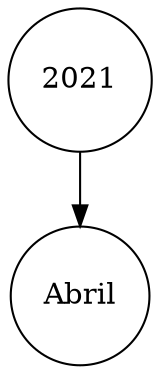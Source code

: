 digraph G{
node[shape=circle];
NodoRaiz[label="2021"];
subgraph meses{
    style = rounded;
NodRaiz[label="Abril"];

}NodoRaiz-> NodRaiz [lhead = meses];
}
